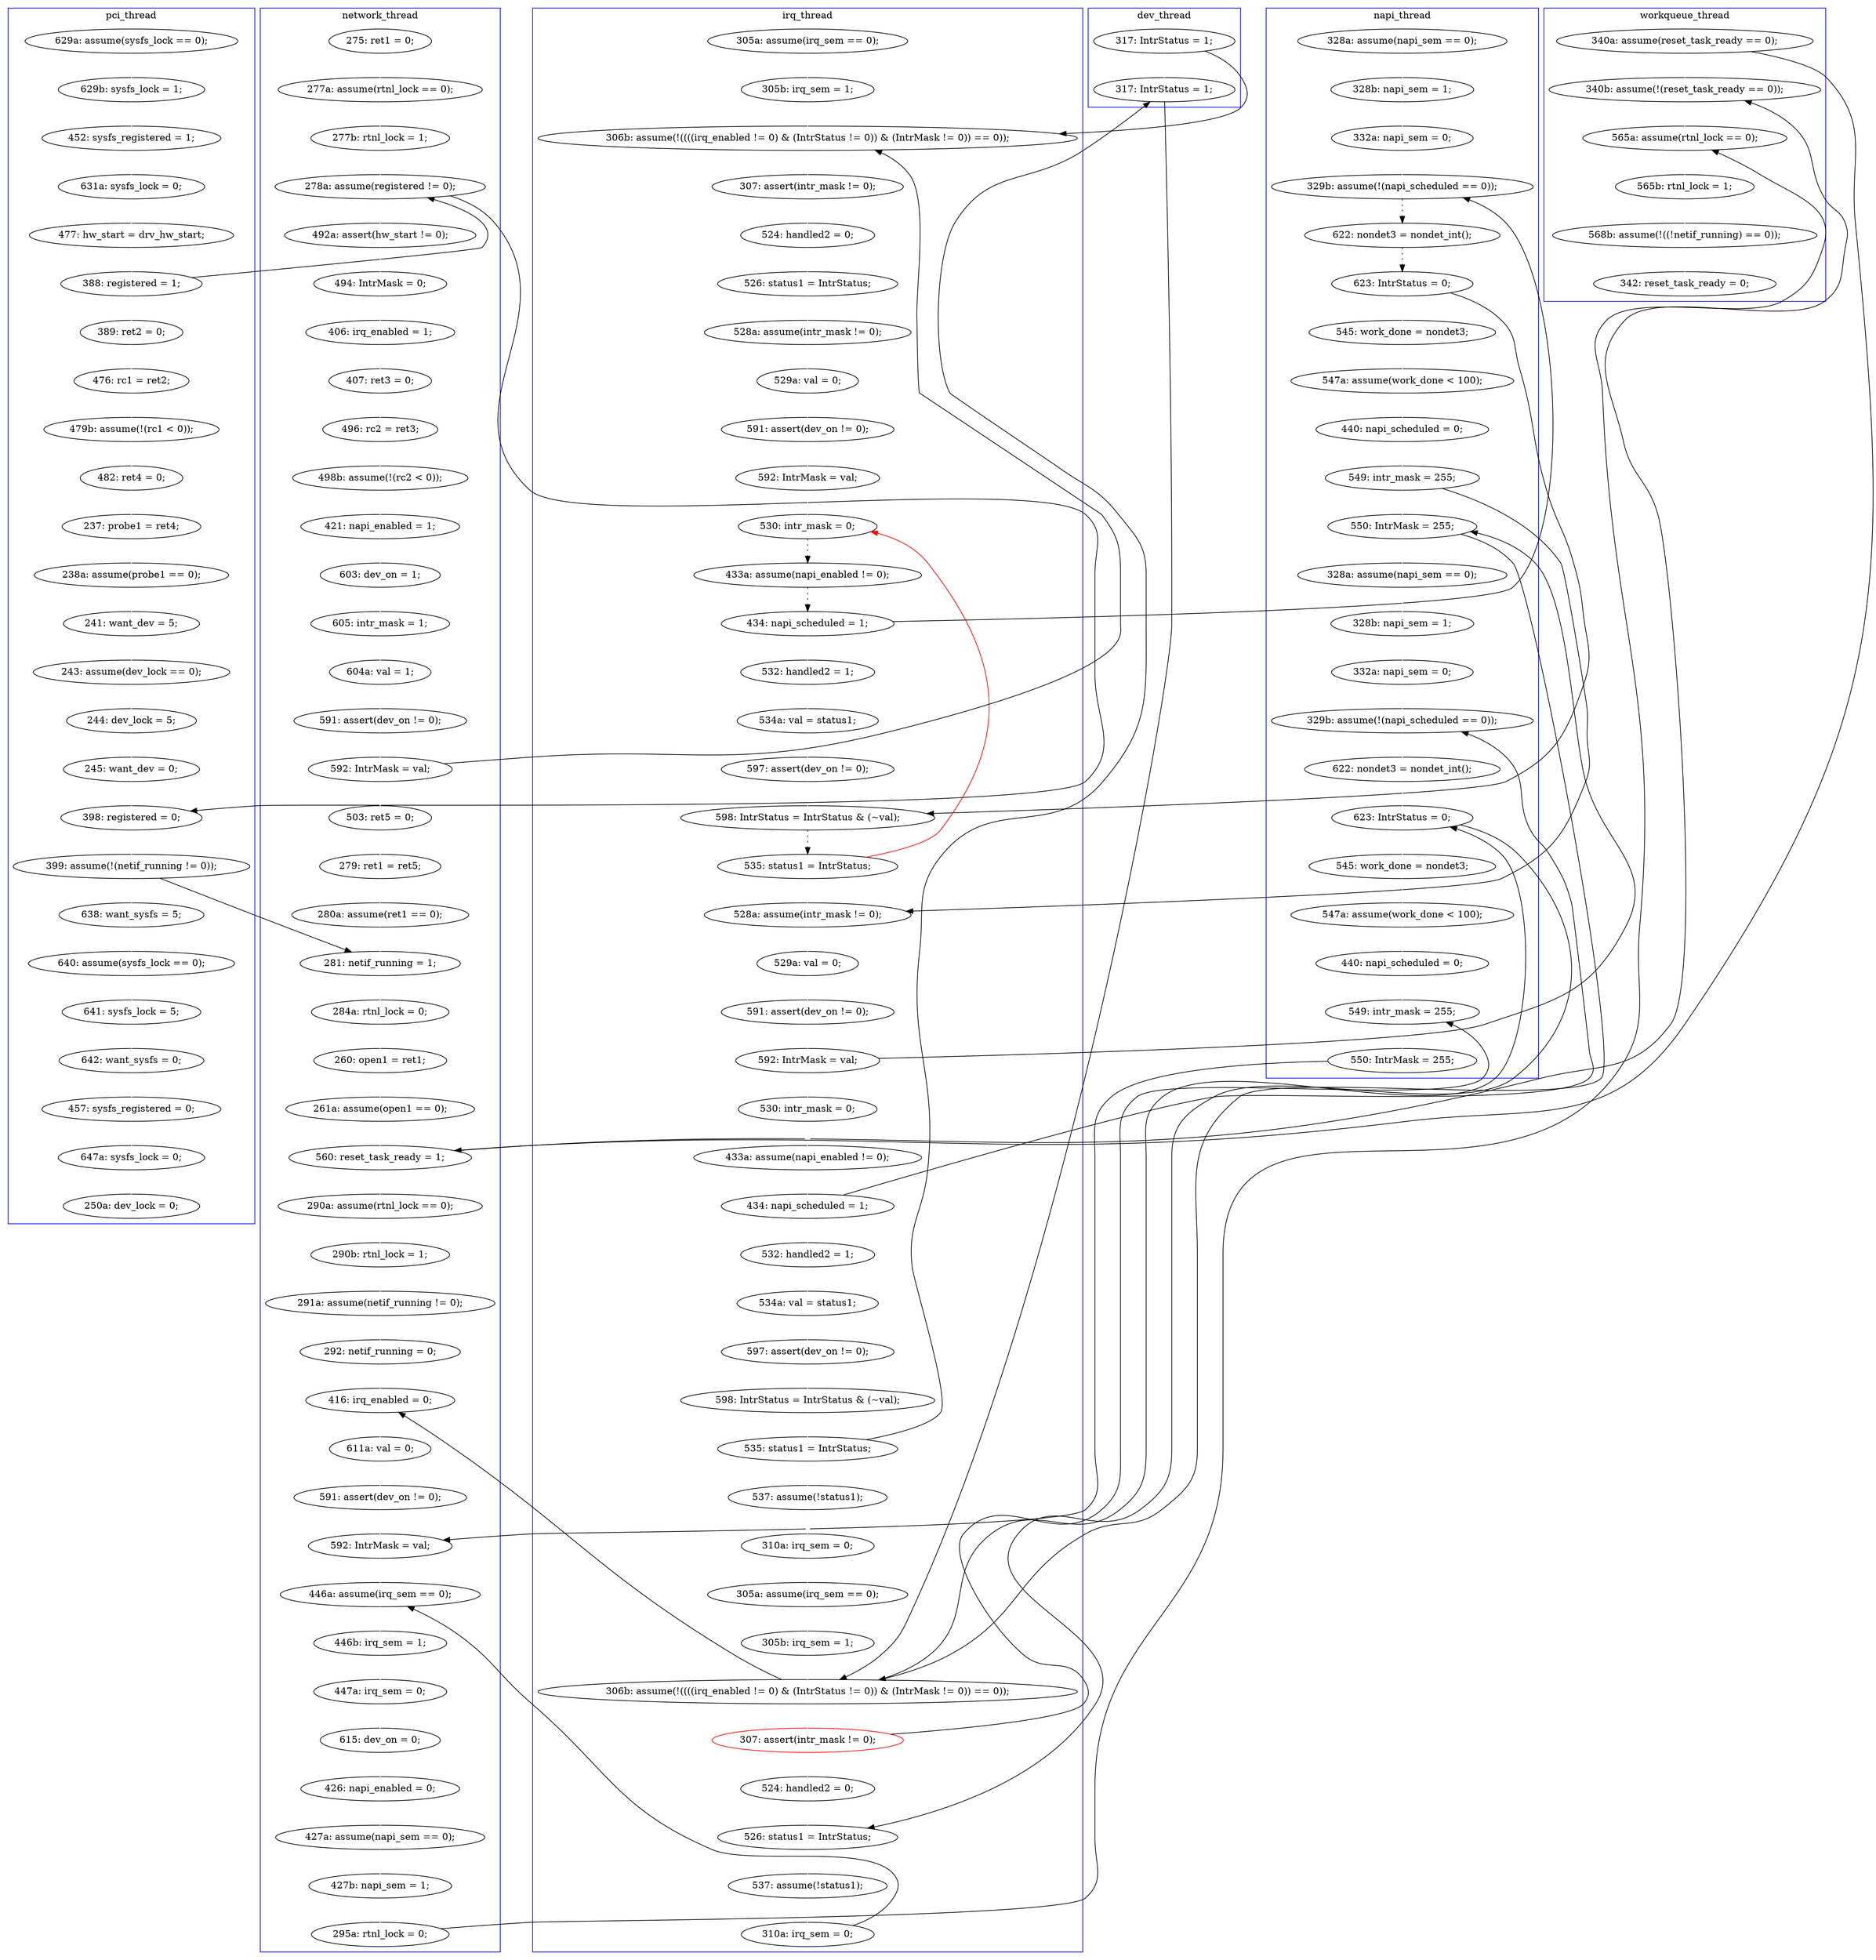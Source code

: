 digraph Counterexample {
	190 -> 232 [color = white, style = solid]
	144 -> 146 [color = white, style = solid]
	299 -> 305 [color = white, style = solid]
	59 -> 61 [color = black, style = solid, constraint = false]
	190 -> 235 [color = black, style = solid, constraint = false]
	311 -> 332 [color = white, style = solid]
	145 -> 147 [color = white, style = solid]
	307 -> 309 [color = white, style = solid]
	70 -> 75 [color = white, style = solid]
	131 -> 135 [color = black, style = solid, constraint = false]
	133 -> 134 [color = white, style = solid]
	171 -> 199 [color = black, style = solid, constraint = false]
	175 -> 189 [color = black, style = solid, constraint = false]
	184 -> 186 [color = white, style = solid]
	120 -> 121 [color = white, style = solid]
	219 -> 255 [color = white, style = solid]
	294 -> 299 [color = white, style = solid]
	207 -> 233 [color = black, style = solid, constraint = false]
	124 -> 126 [color = white, style = solid]
	199 -> 206 [color = white, style = solid]
	216 -> 219 [color = white, style = solid]
	170 -> 171 [color = white, style = solid]
	59 -> 60 [color = white, style = solid]
	113 -> 114 [color = white, style = solid]
	264 -> 289 [color = white, style = solid]
	324 -> 325 [color = white, style = solid]
	107 -> 112 [color = white, style = solid]
	79 -> 82 [color = white, style = solid]
	254 -> 255 [color = black, style = solid, constraint = false]
	173 -> 174 [color = white, style = solid]
	206 -> 207 [color = white, style = solid]
	99 -> 106 [color = black, style = solid, constraint = false]
	92 -> 98 [color = white, style = solid]
	86 -> 90 [color = white, style = solid]
	114 -> 118 [color = white, style = solid]
	61 -> 253 [color = black, style = solid, constraint = false]
	174 -> 177 [color = white, style = solid]
	166 -> 170 [color = white, style = solid]
	289 -> 290 [color = white, style = solid]
	309 -> 314 [color = white, style = solid]
	220 -> 223 [color = white, style = solid]
	264 -> 311 [color = black, style = solid, constraint = false]
	256 -> 257 [color = white, style = solid]
	177 -> 178 [color = white, style = solid]
	186 -> 187 [color = white, style = solid]
	147 -> 150 [color = white, style = solid]
	161 -> 163 [color = white, style = solid]
	46 -> 47 [color = white, style = solid]
	159 -> 175 [color = white, style = solid]
	243 -> 244 [color = white, style = solid]
	207 -> 208 [color = white, style = solid]
	121 -> 123 [color = white, style = solid]
	112 -> 115 [color = white, style = solid]
	254 -> 271 [color = white, style = solid]
	274 -> 277 [color = white, style = solid]
	135 -> 143 [color = black, style = dotted]
	208 -> 211 [color = white, style = solid]
	50 -> 52 [color = white, style = solid]
	178 -> 180 [color = white, style = solid]
	192 -> 216 [color = white, style = solid]
	305 -> 307 [color = white, style = solid]
	82 -> 86 [color = white, style = solid]
	60 -> 220 [color = white, style = solid]
	171 -> 173 [color = white, style = solid]
	90 -> 91 [color = white, style = solid]
	76 -> 79 [color = white, style = solid]
	242 -> 243 [color = white, style = solid]
	163 -> 164 [color = white, style = solid]
	233 -> 283 [color = white, style = solid]
	283 -> 300 [color = white, style = solid]
	300 -> 314 [color = black, style = solid, constraint = false]
	156 -> 160 [color = white, style = solid]
	235 -> 237 [color = white, style = solid]
	134 -> 144 [color = white, style = solid]
	143 -> 145 [color = black, style = dotted]
	123 -> 124 [color = white, style = solid]
	273 -> 274 [color = white, style = solid]
	98 -> 101 [color = white, style = solid]
	126 -> 130 [color = black, style = dotted]
	130 -> 131 [color = black, style = dotted]
	180 -> 181 [color = white, style = solid]
	244 -> 245 [color = white, style = solid]
	237 -> 309 [color = black, style = solid, constraint = false]
	61 -> 69 [color = white, style = solid]
	41 -> 42 [color = white, style = solid]
	101 -> 106 [color = black, style = solid, constraint = false]
	211 -> 228 [color = white, style = solid]
	323 -> 324 [color = white, style = solid]
	160 -> 161 [color = white, style = solid]
	164 -> 175 [color = black, style = solid, constraint = false]
	75 -> 76 [color = white, style = solid]
	103 -> 104 [color = white, style = solid]
	318 -> 323 [color = white, style = solid]
	315 -> 316 [color = white, style = solid]
	106 -> 107 [color = white, style = solid]
	328 -> 332 [color = black, style = solid, constraint = false]
	292 -> 294 [color = white, style = solid]
	314 -> 315 [color = white, style = solid]
	271 -> 272 [color = white, style = solid]
	91 -> 92 [color = white, style = solid]
	195 -> 196 [color = white, style = solid]
	239 -> 242 [color = white, style = solid]
	146 -> 156 [color = black, style = dotted]
	189 -> 299 [color = black, style = solid, constraint = false]
	145 -> 146 [color = black, style = solid, constraint = false]
	272 -> 273 [color = white, style = solid]
	333 -> 335 [color = white, style = solid]
	290 -> 292 [color = white, style = solid]
	156 -> 126 [color = red, style = solid, constraint = false]
	232 -> 233 [color = white, style = solid]
	52 -> 54 [color = white, style = solid]
	164 -> 166 [color = white, style = solid]
	257 -> 260 [color = white, style = solid]
	223 -> 224 [color = white, style = solid]
	325 -> 328 [color = white, style = solid]
	224 -> 239 [color = white, style = solid]
	175 -> 195 [color = white, style = solid]
	253 -> 254 [color = white, style = solid]
	47 -> 61 [color = white, style = solid]
	180 -> 182 [color = black, style = solid, constraint = false]
	196 -> 197 [color = white, style = solid]
	29 -> 264 [color = black, style = solid, constraint = false]
	131 -> 133 [color = white, style = solid]
	279 -> 285 [color = white, style = solid]
	104 -> 106 [color = white, style = solid]
	118 -> 135 [color = white, style = solid]
	189 -> 190 [color = white, style = solid]
	101 -> 192 [color = white, style = solid]
	277 -> 279 [color = white, style = solid]
	54 -> 59 [color = white, style = solid]
	29 -> 311 [color = white, style = solid]
	150 -> 154 [color = white, style = solid]
	115 -> 120 [color = white, style = solid]
	44 -> 46 [color = white, style = solid]
	246 -> 253 [color = white, style = solid]
	182 -> 189 [color = black, style = solid, constraint = false]
	260 -> 264 [color = white, style = solid]
	159 -> 160 [color = black, style = solid, constraint = false]
	181 -> 184 [color = white, style = solid]
	99 -> 182 [color = white, style = solid]
	42 -> 50 [color = white, style = solid]
	335 -> 343 [color = white, style = solid]
	228 -> 235 [color = white, style = solid]
	255 -> 256 [color = white, style = solid]
	245 -> 246 [color = white, style = solid]
	69 -> 70 [color = white, style = solid]
	187 -> 189 [color = white, style = solid]
	316 -> 318 [color = white, style = solid]
	197 -> 199 [color = white, style = solid]
	189 -> 207 [color = black, style = solid, constraint = false]
	154 -> 159 [color = white, style = solid]
	332 -> 333 [color = white, style = solid]
	subgraph cluster7 {
		label = dev_thread
		color = blue
		99  [label = "317: IntrStatus = 1;"]
		182  [label = "317: IntrStatus = 1;"]
	}
	subgraph cluster4 {
		label = napi_thread
		color = blue
		208  [label = "545: work_done = nondet3;"]
		211  [label = "547a: assume(work_done < 100);"]
		237  [label = "550: IntrMask = 255;"]
		154  [label = "440: napi_scheduled = 0;"]
		150  [label = "547a: assume(work_done < 100);"]
		135  [label = "329b: assume(!(napi_scheduled == 0));"]
		207  [label = "623: IntrStatus = 0;"]
		175  [label = "550: IntrMask = 255;"]
		143  [label = "622: nondet3 = nondet_int();"]
		114  [label = "328b: napi_sem = 1;"]
		145  [label = "623: IntrStatus = 0;"]
		197  [label = "332a: napi_sem = 0;"]
		118  [label = "332a: napi_sem = 0;"]
		206  [label = "622: nondet3 = nondet_int();"]
		196  [label = "328b: napi_sem = 1;"]
		199  [label = "329b: assume(!(napi_scheduled == 0));"]
		195  [label = "328a: assume(napi_sem == 0);"]
		147  [label = "545: work_done = nondet3;"]
		235  [label = "549: intr_mask = 255;"]
		113  [label = "328a: assume(napi_sem == 0);"]
		228  [label = "440: napi_scheduled = 0;"]
		159  [label = "549: intr_mask = 255;"]
	}
	subgraph cluster5 {
		label = workqueue_thread
		color = blue
		333  [label = "565b: rtnl_lock = 1;"]
		311  [label = "340b: assume(!(reset_task_ready == 0));"]
		335  [label = "568b: assume(!((!netif_running) == 0));"]
		332  [label = "565a: assume(rtnl_lock == 0);"]
		29  [label = "340a: assume(reset_task_ready == 0);"]
		343  [label = "342: reset_task_ready = 0;"]
	}
	subgraph cluster1 {
		label = pci_thread
		color = blue
		245  [label = "244: dev_lock = 5;"]
		273  [label = "641: sysfs_lock = 5;"]
		223  [label = "479b: assume(!(rc1 < 0));"]
		254  [label = "399: assume(!(netif_running != 0));"]
		42  [label = "629b: sysfs_lock = 1;"]
		285  [label = "250a: dev_lock = 0;"]
		220  [label = "476: rc1 = ret2;"]
		244  [label = "243: assume(dev_lock == 0);"]
		60  [label = "389: ret2 = 0;"]
		243  [label = "241: want_dev = 5;"]
		242  [label = "238a: assume(probe1 == 0);"]
		277  [label = "457: sysfs_registered = 0;"]
		274  [label = "642: want_sysfs = 0;"]
		239  [label = "237: probe1 = ret4;"]
		253  [label = "398: registered = 0;"]
		52  [label = "631a: sysfs_lock = 0;"]
		279  [label = "647a: sysfs_lock = 0;"]
		272  [label = "640: assume(sysfs_lock == 0);"]
		224  [label = "482: ret4 = 0;"]
		54  [label = "477: hw_start = drv_hw_start;"]
		59  [label = "388: registered = 1;"]
		41  [label = "629a: assume(sysfs_lock == 0);"]
		50  [label = "452: sysfs_registered = 1;"]
		271  [label = "638: want_sysfs = 5;"]
		246  [label = "245: want_dev = 0;"]
	}
	subgraph cluster3 {
		label = irq_thread
		color = blue
		120  [label = "528a: assume(intr_mask != 0);"]
		189  [label = "306b: assume(!((((irq_enabled != 0) & (IntrStatus != 0)) & (IntrMask != 0)) == 0));"]
		173  [label = "532: handled2 = 1;"]
		171  [label = "434: napi_scheduled = 1;"]
		115  [label = "526: status1 = IntrStatus;"]
		121  [label = "529a: val = 0;"]
		190  [label = "307: assert(intr_mask != 0);", color = red]
		180  [label = "535: status1 = IntrStatus;"]
		156  [label = "535: status1 = IntrStatus;"]
		232  [label = "524: handled2 = 0;"]
		130  [label = "433a: assume(napi_enabled != 0);"]
		166  [label = "530: intr_mask = 0;"]
		178  [label = "598: IntrStatus = IntrStatus & (~val);"]
		160  [label = "528a: assume(intr_mask != 0);"]
		103  [label = "305a: assume(irq_sem == 0);"]
		161  [label = "529a: val = 0;"]
		144  [label = "597: assert(dev_on != 0);"]
		104  [label = "305b: irq_sem = 1;"]
		134  [label = "534a: val = status1;"]
		283  [label = "537: assume(!status1);"]
		133  [label = "532: handled2 = 1;"]
		187  [label = "305b: irq_sem = 1;"]
		164  [label = "592: IntrMask = val;"]
		106  [label = "306b: assume(!((((irq_enabled != 0) & (IntrStatus != 0)) & (IntrMask != 0)) == 0));"]
		107  [label = "307: assert(intr_mask != 0);"]
		126  [label = "530: intr_mask = 0;"]
		124  [label = "592: IntrMask = val;"]
		300  [label = "310a: irq_sem = 0;"]
		177  [label = "597: assert(dev_on != 0);"]
		123  [label = "591: assert(dev_on != 0);"]
		131  [label = "434: napi_scheduled = 1;"]
		186  [label = "305a: assume(irq_sem == 0);"]
		146  [label = "598: IntrStatus = IntrStatus & (~val);"]
		174  [label = "534a: val = status1;"]
		233  [label = "526: status1 = IntrStatus;"]
		181  [label = "537: assume(!status1);"]
		112  [label = "524: handled2 = 0;"]
		170  [label = "433a: assume(napi_enabled != 0);"]
		163  [label = "591: assert(dev_on != 0);"]
		184  [label = "310a: irq_sem = 0;"]
	}
	subgraph cluster2 {
		label = network_thread
		color = blue
		294  [label = "292: netif_running = 0;"]
		90  [label = "603: dev_on = 1;"]
		216  [label = "279: ret1 = ret5;"]
		305  [label = "611a: val = 0;"]
		264  [label = "560: reset_task_ready = 1;"]
		76  [label = "407: ret3 = 0;"]
		316  [label = "447a: irq_sem = 0;"]
		192  [label = "503: ret5 = 0;"]
		328  [label = "295a: rtnl_lock = 0;"]
		46  [label = "277a: assume(rtnl_lock == 0);"]
		75  [label = "406: irq_enabled = 1;"]
		79  [label = "496: rc2 = ret3;"]
		309  [label = "592: IntrMask = val;"]
		101  [label = "592: IntrMask = val;"]
		61  [label = "278a: assume(registered != 0);"]
		47  [label = "277b: rtnl_lock = 1;"]
		98  [label = "591: assert(dev_on != 0);"]
		257  [label = "260: open1 = ret1;"]
		289  [label = "290a: assume(rtnl_lock == 0);"]
		86  [label = "421: napi_enabled = 1;"]
		324  [label = "427a: assume(napi_sem == 0);"]
		70  [label = "494: IntrMask = 0;"]
		91  [label = "605: intr_mask = 1;"]
		299  [label = "416: irq_enabled = 0;"]
		325  [label = "427b: napi_sem = 1;"]
		314  [label = "446a: assume(irq_sem == 0);"]
		318  [label = "615: dev_on = 0;"]
		256  [label = "284a: rtnl_lock = 0;"]
		292  [label = "291a: assume(netif_running != 0);"]
		323  [label = "426: napi_enabled = 0;"]
		260  [label = "261a: assume(open1 == 0);"]
		69  [label = "492a: assert(hw_start != 0);"]
		290  [label = "290b: rtnl_lock = 1;"]
		315  [label = "446b: irq_sem = 1;"]
		307  [label = "591: assert(dev_on != 0);"]
		92  [label = "604a: val = 1;"]
		44  [label = "275: ret1 = 0;"]
		219  [label = "280a: assume(ret1 == 0);"]
		255  [label = "281: netif_running = 1;"]
		82  [label = "498b: assume(!(rc2 < 0));"]
	}
}